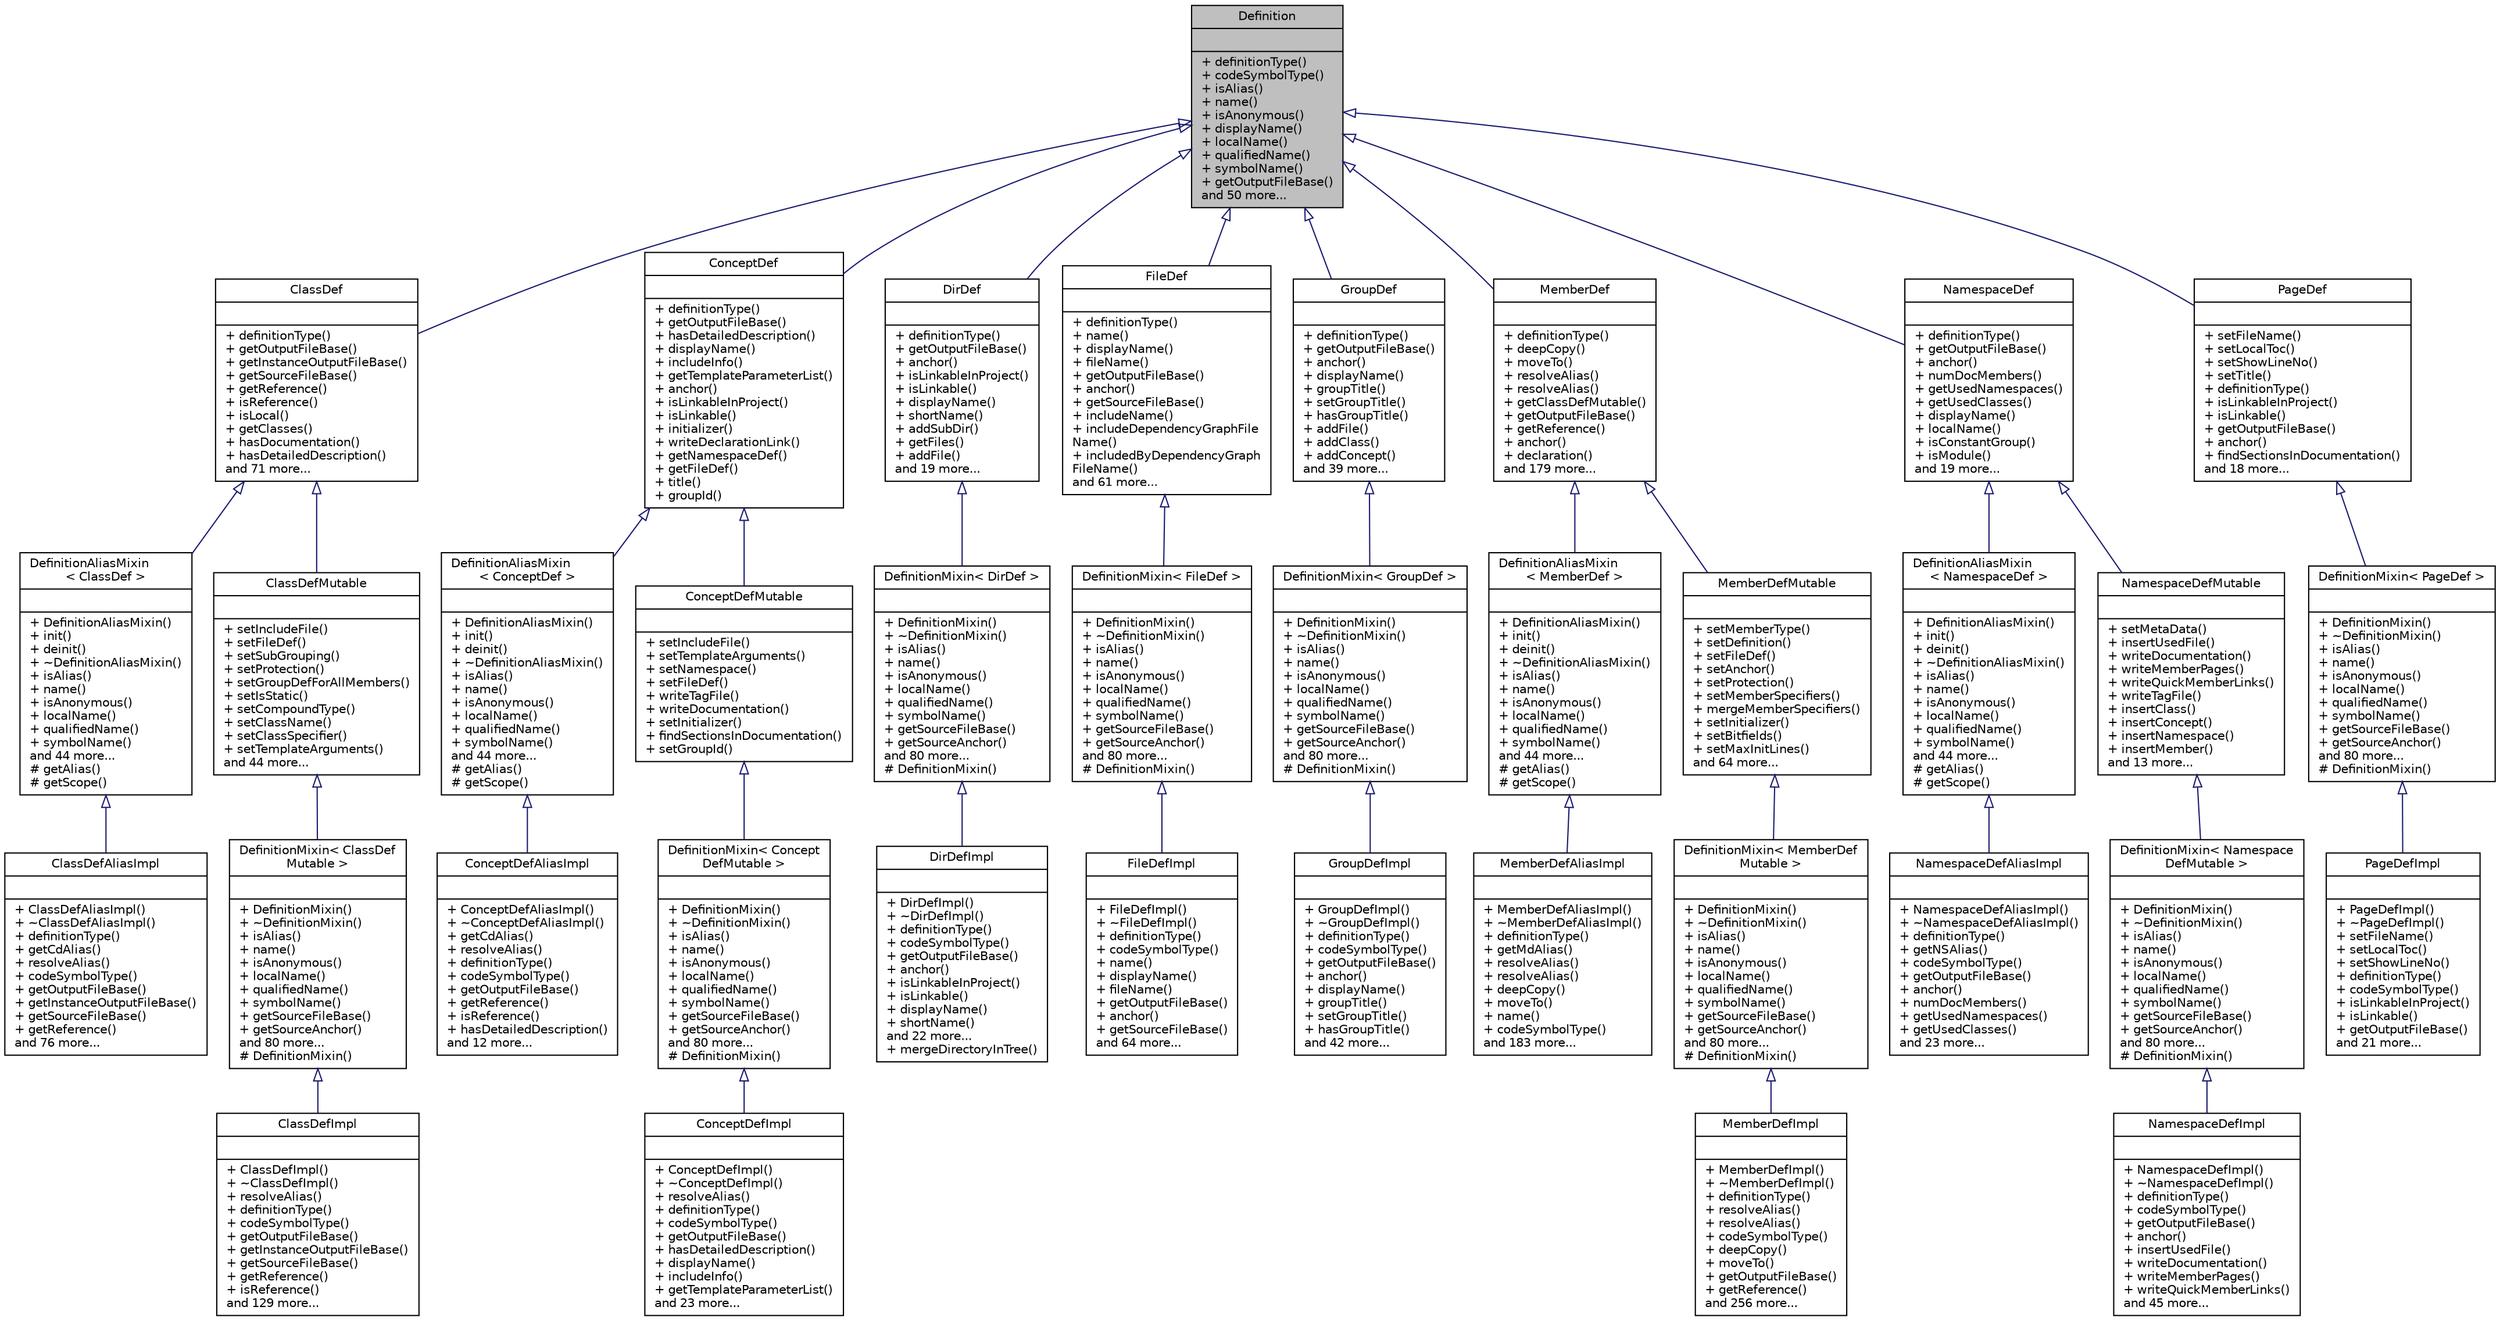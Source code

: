 digraph "Definition"
{
 // LATEX_PDF_SIZE
  edge [fontname="Helvetica",fontsize="10",labelfontname="Helvetica",labelfontsize="10"];
  node [fontname="Helvetica",fontsize="10",shape=record];
  Node1 [label="{Definition\n||+ definitionType()\l+ codeSymbolType()\l+ isAlias()\l+ name()\l+ isAnonymous()\l+ displayName()\l+ localName()\l+ qualifiedName()\l+ symbolName()\l+ getOutputFileBase()\land 50 more...\l}",height=0.2,width=0.4,color="black", fillcolor="grey75", style="filled", fontcolor="black",tooltip=" "];
  Node1 -> Node2 [dir="back",color="midnightblue",fontsize="10",style="solid",arrowtail="onormal",fontname="Helvetica"];
  Node2 [label="{ClassDef\n||+ definitionType()\l+ getOutputFileBase()\l+ getInstanceOutputFileBase()\l+ getSourceFileBase()\l+ getReference()\l+ isReference()\l+ isLocal()\l+ getClasses()\l+ hasDocumentation()\l+ hasDetailedDescription()\land 71 more...\l}",height=0.2,width=0.4,color="black", fillcolor="white", style="filled",URL="$classClassDef.html",tooltip=" "];
  Node2 -> Node3 [dir="back",color="midnightblue",fontsize="10",style="solid",arrowtail="onormal",fontname="Helvetica"];
  Node3 [label="{DefinitionAliasMixin\l\< ClassDef \>\n||+ DefinitionAliasMixin()\l+ init()\l+ deinit()\l+ ~DefinitionAliasMixin()\l+ isAlias()\l+ name()\l+ isAnonymous()\l+ localName()\l+ qualifiedName()\l+ symbolName()\land 44 more...\l# getAlias()\l# getScope()\l}",height=0.2,width=0.4,color="black", fillcolor="white", style="filled",URL="$classDefinitionAliasMixin.html",tooltip=" "];
  Node3 -> Node4 [dir="back",color="midnightblue",fontsize="10",style="solid",arrowtail="onormal",fontname="Helvetica"];
  Node4 [label="{ClassDefAliasImpl\n||+ ClassDefAliasImpl()\l+ ~ClassDefAliasImpl()\l+ definitionType()\l+ getCdAlias()\l+ resolveAlias()\l+ codeSymbolType()\l+ getOutputFileBase()\l+ getInstanceOutputFileBase()\l+ getSourceFileBase()\l+ getReference()\land 76 more...\l}",height=0.2,width=0.4,color="black", fillcolor="white", style="filled",URL="$classClassDefAliasImpl.html",tooltip=" "];
  Node2 -> Node5 [dir="back",color="midnightblue",fontsize="10",style="solid",arrowtail="onormal",fontname="Helvetica"];
  Node5 [label="{ClassDefMutable\n||+ setIncludeFile()\l+ setFileDef()\l+ setSubGrouping()\l+ setProtection()\l+ setGroupDefForAllMembers()\l+ setIsStatic()\l+ setCompoundType()\l+ setClassName()\l+ setClassSpecifier()\l+ setTemplateArguments()\land 44 more...\l}",height=0.2,width=0.4,color="black", fillcolor="white", style="filled",URL="$classClassDefMutable.html",tooltip=" "];
  Node5 -> Node6 [dir="back",color="midnightblue",fontsize="10",style="solid",arrowtail="onormal",fontname="Helvetica"];
  Node6 [label="{DefinitionMixin\< ClassDef\lMutable \>\n||+ DefinitionMixin()\l+ ~DefinitionMixin()\l+ isAlias()\l+ name()\l+ isAnonymous()\l+ localName()\l+ qualifiedName()\l+ symbolName()\l+ getSourceFileBase()\l+ getSourceAnchor()\land 80 more...\l# DefinitionMixin()\l}",height=0.2,width=0.4,color="black", fillcolor="white", style="filled",URL="$classDefinitionMixin.html",tooltip=" "];
  Node6 -> Node7 [dir="back",color="midnightblue",fontsize="10",style="solid",arrowtail="onormal",fontname="Helvetica"];
  Node7 [label="{ClassDefImpl\n||+ ClassDefImpl()\l+ ~ClassDefImpl()\l+ resolveAlias()\l+ definitionType()\l+ codeSymbolType()\l+ getOutputFileBase()\l+ getInstanceOutputFileBase()\l+ getSourceFileBase()\l+ getReference()\l+ isReference()\land 129 more...\l}",height=0.2,width=0.4,color="black", fillcolor="white", style="filled",URL="$classClassDefImpl.html",tooltip=" "];
  Node1 -> Node8 [dir="back",color="midnightblue",fontsize="10",style="solid",arrowtail="onormal",fontname="Helvetica"];
  Node8 [label="{ConceptDef\n||+ definitionType()\l+ getOutputFileBase()\l+ hasDetailedDescription()\l+ displayName()\l+ includeInfo()\l+ getTemplateParameterList()\l+ anchor()\l+ isLinkableInProject()\l+ isLinkable()\l+ initializer()\l+ writeDeclarationLink()\l+ getNamespaceDef()\l+ getFileDef()\l+ title()\l+ groupId()\l}",height=0.2,width=0.4,color="black", fillcolor="white", style="filled",URL="$classConceptDef.html",tooltip=" "];
  Node8 -> Node9 [dir="back",color="midnightblue",fontsize="10",style="solid",arrowtail="onormal",fontname="Helvetica"];
  Node9 [label="{DefinitionAliasMixin\l\< ConceptDef \>\n||+ DefinitionAliasMixin()\l+ init()\l+ deinit()\l+ ~DefinitionAliasMixin()\l+ isAlias()\l+ name()\l+ isAnonymous()\l+ localName()\l+ qualifiedName()\l+ symbolName()\land 44 more...\l# getAlias()\l# getScope()\l}",height=0.2,width=0.4,color="black", fillcolor="white", style="filled",URL="$classDefinitionAliasMixin.html",tooltip=" "];
  Node9 -> Node10 [dir="back",color="midnightblue",fontsize="10",style="solid",arrowtail="onormal",fontname="Helvetica"];
  Node10 [label="{ConceptDefAliasImpl\n||+ ConceptDefAliasImpl()\l+ ~ConceptDefAliasImpl()\l+ getCdAlias()\l+ resolveAlias()\l+ definitionType()\l+ codeSymbolType()\l+ getOutputFileBase()\l+ getReference()\l+ isReference()\l+ hasDetailedDescription()\land 12 more...\l}",height=0.2,width=0.4,color="black", fillcolor="white", style="filled",URL="$classConceptDefAliasImpl.html",tooltip=" "];
  Node8 -> Node11 [dir="back",color="midnightblue",fontsize="10",style="solid",arrowtail="onormal",fontname="Helvetica"];
  Node11 [label="{ConceptDefMutable\n||+ setIncludeFile()\l+ setTemplateArguments()\l+ setNamespace()\l+ setFileDef()\l+ writeTagFile()\l+ writeDocumentation()\l+ setInitializer()\l+ findSectionsInDocumentation()\l+ setGroupId()\l}",height=0.2,width=0.4,color="black", fillcolor="white", style="filled",URL="$classConceptDefMutable.html",tooltip=" "];
  Node11 -> Node12 [dir="back",color="midnightblue",fontsize="10",style="solid",arrowtail="onormal",fontname="Helvetica"];
  Node12 [label="{DefinitionMixin\< Concept\lDefMutable \>\n||+ DefinitionMixin()\l+ ~DefinitionMixin()\l+ isAlias()\l+ name()\l+ isAnonymous()\l+ localName()\l+ qualifiedName()\l+ symbolName()\l+ getSourceFileBase()\l+ getSourceAnchor()\land 80 more...\l# DefinitionMixin()\l}",height=0.2,width=0.4,color="black", fillcolor="white", style="filled",URL="$classDefinitionMixin.html",tooltip=" "];
  Node12 -> Node13 [dir="back",color="midnightblue",fontsize="10",style="solid",arrowtail="onormal",fontname="Helvetica"];
  Node13 [label="{ConceptDefImpl\n||+ ConceptDefImpl()\l+ ~ConceptDefImpl()\l+ resolveAlias()\l+ definitionType()\l+ codeSymbolType()\l+ getOutputFileBase()\l+ hasDetailedDescription()\l+ displayName()\l+ includeInfo()\l+ getTemplateParameterList()\land 23 more...\l}",height=0.2,width=0.4,color="black", fillcolor="white", style="filled",URL="$classConceptDefImpl.html",tooltip=" "];
  Node1 -> Node14 [dir="back",color="midnightblue",fontsize="10",style="solid",arrowtail="onormal",fontname="Helvetica"];
  Node14 [label="{DirDef\n||+ definitionType()\l+ getOutputFileBase()\l+ anchor()\l+ isLinkableInProject()\l+ isLinkable()\l+ displayName()\l+ shortName()\l+ addSubDir()\l+ getFiles()\l+ addFile()\land 19 more...\l}",height=0.2,width=0.4,color="black", fillcolor="white", style="filled",URL="$classDirDef.html",tooltip=" "];
  Node14 -> Node15 [dir="back",color="midnightblue",fontsize="10",style="solid",arrowtail="onormal",fontname="Helvetica"];
  Node15 [label="{DefinitionMixin\< DirDef \>\n||+ DefinitionMixin()\l+ ~DefinitionMixin()\l+ isAlias()\l+ name()\l+ isAnonymous()\l+ localName()\l+ qualifiedName()\l+ symbolName()\l+ getSourceFileBase()\l+ getSourceAnchor()\land 80 more...\l# DefinitionMixin()\l}",height=0.2,width=0.4,color="black", fillcolor="white", style="filled",URL="$classDefinitionMixin.html",tooltip=" "];
  Node15 -> Node16 [dir="back",color="midnightblue",fontsize="10",style="solid",arrowtail="onormal",fontname="Helvetica"];
  Node16 [label="{DirDefImpl\n||+ DirDefImpl()\l+ ~DirDefImpl()\l+ definitionType()\l+ codeSymbolType()\l+ getOutputFileBase()\l+ anchor()\l+ isLinkableInProject()\l+ isLinkable()\l+ displayName()\l+ shortName()\land 22 more...\l+ mergeDirectoryInTree()\l}",height=0.2,width=0.4,color="black", fillcolor="white", style="filled",URL="$classDirDefImpl.html",tooltip=" "];
  Node1 -> Node17 [dir="back",color="midnightblue",fontsize="10",style="solid",arrowtail="onormal",fontname="Helvetica"];
  Node17 [label="{FileDef\n||+ definitionType()\l+ name()\l+ displayName()\l+ fileName()\l+ getOutputFileBase()\l+ anchor()\l+ getSourceFileBase()\l+ includeName()\l+ includeDependencyGraphFile\lName()\l+ includedByDependencyGraph\lFileName()\land 61 more...\l}",height=0.2,width=0.4,color="black", fillcolor="white", style="filled",URL="$classFileDef.html",tooltip=" "];
  Node17 -> Node18 [dir="back",color="midnightblue",fontsize="10",style="solid",arrowtail="onormal",fontname="Helvetica"];
  Node18 [label="{DefinitionMixin\< FileDef \>\n||+ DefinitionMixin()\l+ ~DefinitionMixin()\l+ isAlias()\l+ name()\l+ isAnonymous()\l+ localName()\l+ qualifiedName()\l+ symbolName()\l+ getSourceFileBase()\l+ getSourceAnchor()\land 80 more...\l# DefinitionMixin()\l}",height=0.2,width=0.4,color="black", fillcolor="white", style="filled",URL="$classDefinitionMixin.html",tooltip=" "];
  Node18 -> Node19 [dir="back",color="midnightblue",fontsize="10",style="solid",arrowtail="onormal",fontname="Helvetica"];
  Node19 [label="{FileDefImpl\n||+ FileDefImpl()\l+ ~FileDefImpl()\l+ definitionType()\l+ codeSymbolType()\l+ name()\l+ displayName()\l+ fileName()\l+ getOutputFileBase()\l+ anchor()\l+ getSourceFileBase()\land 64 more...\l}",height=0.2,width=0.4,color="black", fillcolor="white", style="filled",URL="$classFileDefImpl.html",tooltip=" "];
  Node1 -> Node20 [dir="back",color="midnightblue",fontsize="10",style="solid",arrowtail="onormal",fontname="Helvetica"];
  Node20 [label="{GroupDef\n||+ definitionType()\l+ getOutputFileBase()\l+ anchor()\l+ displayName()\l+ groupTitle()\l+ setGroupTitle()\l+ hasGroupTitle()\l+ addFile()\l+ addClass()\l+ addConcept()\land 39 more...\l}",height=0.2,width=0.4,color="black", fillcolor="white", style="filled",URL="$classGroupDef.html",tooltip=" "];
  Node20 -> Node21 [dir="back",color="midnightblue",fontsize="10",style="solid",arrowtail="onormal",fontname="Helvetica"];
  Node21 [label="{DefinitionMixin\< GroupDef \>\n||+ DefinitionMixin()\l+ ~DefinitionMixin()\l+ isAlias()\l+ name()\l+ isAnonymous()\l+ localName()\l+ qualifiedName()\l+ symbolName()\l+ getSourceFileBase()\l+ getSourceAnchor()\land 80 more...\l# DefinitionMixin()\l}",height=0.2,width=0.4,color="black", fillcolor="white", style="filled",URL="$classDefinitionMixin.html",tooltip=" "];
  Node21 -> Node22 [dir="back",color="midnightblue",fontsize="10",style="solid",arrowtail="onormal",fontname="Helvetica"];
  Node22 [label="{GroupDefImpl\n||+ GroupDefImpl()\l+ ~GroupDefImpl()\l+ definitionType()\l+ codeSymbolType()\l+ getOutputFileBase()\l+ anchor()\l+ displayName()\l+ groupTitle()\l+ setGroupTitle()\l+ hasGroupTitle()\land 42 more...\l}",height=0.2,width=0.4,color="black", fillcolor="white", style="filled",URL="$classGroupDefImpl.html",tooltip=" "];
  Node1 -> Node23 [dir="back",color="midnightblue",fontsize="10",style="solid",arrowtail="onormal",fontname="Helvetica"];
  Node23 [label="{MemberDef\n||+ definitionType()\l+ deepCopy()\l+ moveTo()\l+ resolveAlias()\l+ resolveAlias()\l+ getClassDefMutable()\l+ getOutputFileBase()\l+ getReference()\l+ anchor()\l+ declaration()\land 179 more...\l}",height=0.2,width=0.4,color="black", fillcolor="white", style="filled",URL="$classMemberDef.html",tooltip=" "];
  Node23 -> Node24 [dir="back",color="midnightblue",fontsize="10",style="solid",arrowtail="onormal",fontname="Helvetica"];
  Node24 [label="{DefinitionAliasMixin\l\< MemberDef \>\n||+ DefinitionAliasMixin()\l+ init()\l+ deinit()\l+ ~DefinitionAliasMixin()\l+ isAlias()\l+ name()\l+ isAnonymous()\l+ localName()\l+ qualifiedName()\l+ symbolName()\land 44 more...\l# getAlias()\l# getScope()\l}",height=0.2,width=0.4,color="black", fillcolor="white", style="filled",URL="$classDefinitionAliasMixin.html",tooltip=" "];
  Node24 -> Node25 [dir="back",color="midnightblue",fontsize="10",style="solid",arrowtail="onormal",fontname="Helvetica"];
  Node25 [label="{MemberDefAliasImpl\n||+ MemberDefAliasImpl()\l+ ~MemberDefAliasImpl()\l+ definitionType()\l+ getMdAlias()\l+ resolveAlias()\l+ resolveAlias()\l+ deepCopy()\l+ moveTo()\l+ name()\l+ codeSymbolType()\land 183 more...\l}",height=0.2,width=0.4,color="black", fillcolor="white", style="filled",URL="$classMemberDefAliasImpl.html",tooltip=" "];
  Node23 -> Node26 [dir="back",color="midnightblue",fontsize="10",style="solid",arrowtail="onormal",fontname="Helvetica"];
  Node26 [label="{MemberDefMutable\n||+ setMemberType()\l+ setDefinition()\l+ setFileDef()\l+ setAnchor()\l+ setProtection()\l+ setMemberSpecifiers()\l+ mergeMemberSpecifiers()\l+ setInitializer()\l+ setBitfields()\l+ setMaxInitLines()\land 64 more...\l}",height=0.2,width=0.4,color="black", fillcolor="white", style="filled",URL="$classMemberDefMutable.html",tooltip=" "];
  Node26 -> Node27 [dir="back",color="midnightblue",fontsize="10",style="solid",arrowtail="onormal",fontname="Helvetica"];
  Node27 [label="{DefinitionMixin\< MemberDef\lMutable \>\n||+ DefinitionMixin()\l+ ~DefinitionMixin()\l+ isAlias()\l+ name()\l+ isAnonymous()\l+ localName()\l+ qualifiedName()\l+ symbolName()\l+ getSourceFileBase()\l+ getSourceAnchor()\land 80 more...\l# DefinitionMixin()\l}",height=0.2,width=0.4,color="black", fillcolor="white", style="filled",URL="$classDefinitionMixin.html",tooltip=" "];
  Node27 -> Node28 [dir="back",color="midnightblue",fontsize="10",style="solid",arrowtail="onormal",fontname="Helvetica"];
  Node28 [label="{MemberDefImpl\n||+ MemberDefImpl()\l+ ~MemberDefImpl()\l+ definitionType()\l+ resolveAlias()\l+ resolveAlias()\l+ codeSymbolType()\l+ deepCopy()\l+ moveTo()\l+ getOutputFileBase()\l+ getReference()\land 256 more...\l}",height=0.2,width=0.4,color="black", fillcolor="white", style="filled",URL="$classMemberDefImpl.html",tooltip=" "];
  Node1 -> Node29 [dir="back",color="midnightblue",fontsize="10",style="solid",arrowtail="onormal",fontname="Helvetica"];
  Node29 [label="{NamespaceDef\n||+ definitionType()\l+ getOutputFileBase()\l+ anchor()\l+ numDocMembers()\l+ getUsedNamespaces()\l+ getUsedClasses()\l+ displayName()\l+ localName()\l+ isConstantGroup()\l+ isModule()\land 19 more...\l}",height=0.2,width=0.4,color="black", fillcolor="white", style="filled",URL="$classNamespaceDef.html",tooltip=" "];
  Node29 -> Node30 [dir="back",color="midnightblue",fontsize="10",style="solid",arrowtail="onormal",fontname="Helvetica"];
  Node30 [label="{DefinitionAliasMixin\l\< NamespaceDef \>\n||+ DefinitionAliasMixin()\l+ init()\l+ deinit()\l+ ~DefinitionAliasMixin()\l+ isAlias()\l+ name()\l+ isAnonymous()\l+ localName()\l+ qualifiedName()\l+ symbolName()\land 44 more...\l# getAlias()\l# getScope()\l}",height=0.2,width=0.4,color="black", fillcolor="white", style="filled",URL="$classDefinitionAliasMixin.html",tooltip=" "];
  Node30 -> Node31 [dir="back",color="midnightblue",fontsize="10",style="solid",arrowtail="onormal",fontname="Helvetica"];
  Node31 [label="{NamespaceDefAliasImpl\n||+ NamespaceDefAliasImpl()\l+ ~NamespaceDefAliasImpl()\l+ definitionType()\l+ getNSAlias()\l+ codeSymbolType()\l+ getOutputFileBase()\l+ anchor()\l+ numDocMembers()\l+ getUsedNamespaces()\l+ getUsedClasses()\land 23 more...\l}",height=0.2,width=0.4,color="black", fillcolor="white", style="filled",URL="$classNamespaceDefAliasImpl.html",tooltip=" "];
  Node29 -> Node32 [dir="back",color="midnightblue",fontsize="10",style="solid",arrowtail="onormal",fontname="Helvetica"];
  Node32 [label="{NamespaceDefMutable\n||+ setMetaData()\l+ insertUsedFile()\l+ writeDocumentation()\l+ writeMemberPages()\l+ writeQuickMemberLinks()\l+ writeTagFile()\l+ insertClass()\l+ insertConcept()\l+ insertNamespace()\l+ insertMember()\land 13 more...\l}",height=0.2,width=0.4,color="black", fillcolor="white", style="filled",URL="$classNamespaceDefMutable.html",tooltip=" "];
  Node32 -> Node33 [dir="back",color="midnightblue",fontsize="10",style="solid",arrowtail="onormal",fontname="Helvetica"];
  Node33 [label="{DefinitionMixin\< Namespace\lDefMutable \>\n||+ DefinitionMixin()\l+ ~DefinitionMixin()\l+ isAlias()\l+ name()\l+ isAnonymous()\l+ localName()\l+ qualifiedName()\l+ symbolName()\l+ getSourceFileBase()\l+ getSourceAnchor()\land 80 more...\l# DefinitionMixin()\l}",height=0.2,width=0.4,color="black", fillcolor="white", style="filled",URL="$classDefinitionMixin.html",tooltip=" "];
  Node33 -> Node34 [dir="back",color="midnightblue",fontsize="10",style="solid",arrowtail="onormal",fontname="Helvetica"];
  Node34 [label="{NamespaceDefImpl\n||+ NamespaceDefImpl()\l+ ~NamespaceDefImpl()\l+ definitionType()\l+ codeSymbolType()\l+ getOutputFileBase()\l+ anchor()\l+ insertUsedFile()\l+ writeDocumentation()\l+ writeMemberPages()\l+ writeQuickMemberLinks()\land 45 more...\l}",height=0.2,width=0.4,color="black", fillcolor="white", style="filled",URL="$classNamespaceDefImpl.html",tooltip=" "];
  Node1 -> Node35 [dir="back",color="midnightblue",fontsize="10",style="solid",arrowtail="onormal",fontname="Helvetica"];
  Node35 [label="{PageDef\n||+ setFileName()\l+ setLocalToc()\l+ setShowLineNo()\l+ setTitle()\l+ definitionType()\l+ isLinkableInProject()\l+ isLinkable()\l+ getOutputFileBase()\l+ anchor()\l+ findSectionsInDocumentation()\land 18 more...\l}",height=0.2,width=0.4,color="black", fillcolor="white", style="filled",URL="$classPageDef.html",tooltip="A model of a page symbol."];
  Node35 -> Node36 [dir="back",color="midnightblue",fontsize="10",style="solid",arrowtail="onormal",fontname="Helvetica"];
  Node36 [label="{DefinitionMixin\< PageDef \>\n||+ DefinitionMixin()\l+ ~DefinitionMixin()\l+ isAlias()\l+ name()\l+ isAnonymous()\l+ localName()\l+ qualifiedName()\l+ symbolName()\l+ getSourceFileBase()\l+ getSourceAnchor()\land 80 more...\l# DefinitionMixin()\l}",height=0.2,width=0.4,color="black", fillcolor="white", style="filled",URL="$classDefinitionMixin.html",tooltip=" "];
  Node36 -> Node37 [dir="back",color="midnightblue",fontsize="10",style="solid",arrowtail="onormal",fontname="Helvetica"];
  Node37 [label="{PageDefImpl\n||+ PageDefImpl()\l+ ~PageDefImpl()\l+ setFileName()\l+ setLocalToc()\l+ setShowLineNo()\l+ definitionType()\l+ codeSymbolType()\l+ isLinkableInProject()\l+ isLinkable()\l+ getOutputFileBase()\land 21 more...\l}",height=0.2,width=0.4,color="black", fillcolor="white", style="filled",URL="$classPageDefImpl.html",tooltip=" "];
}
